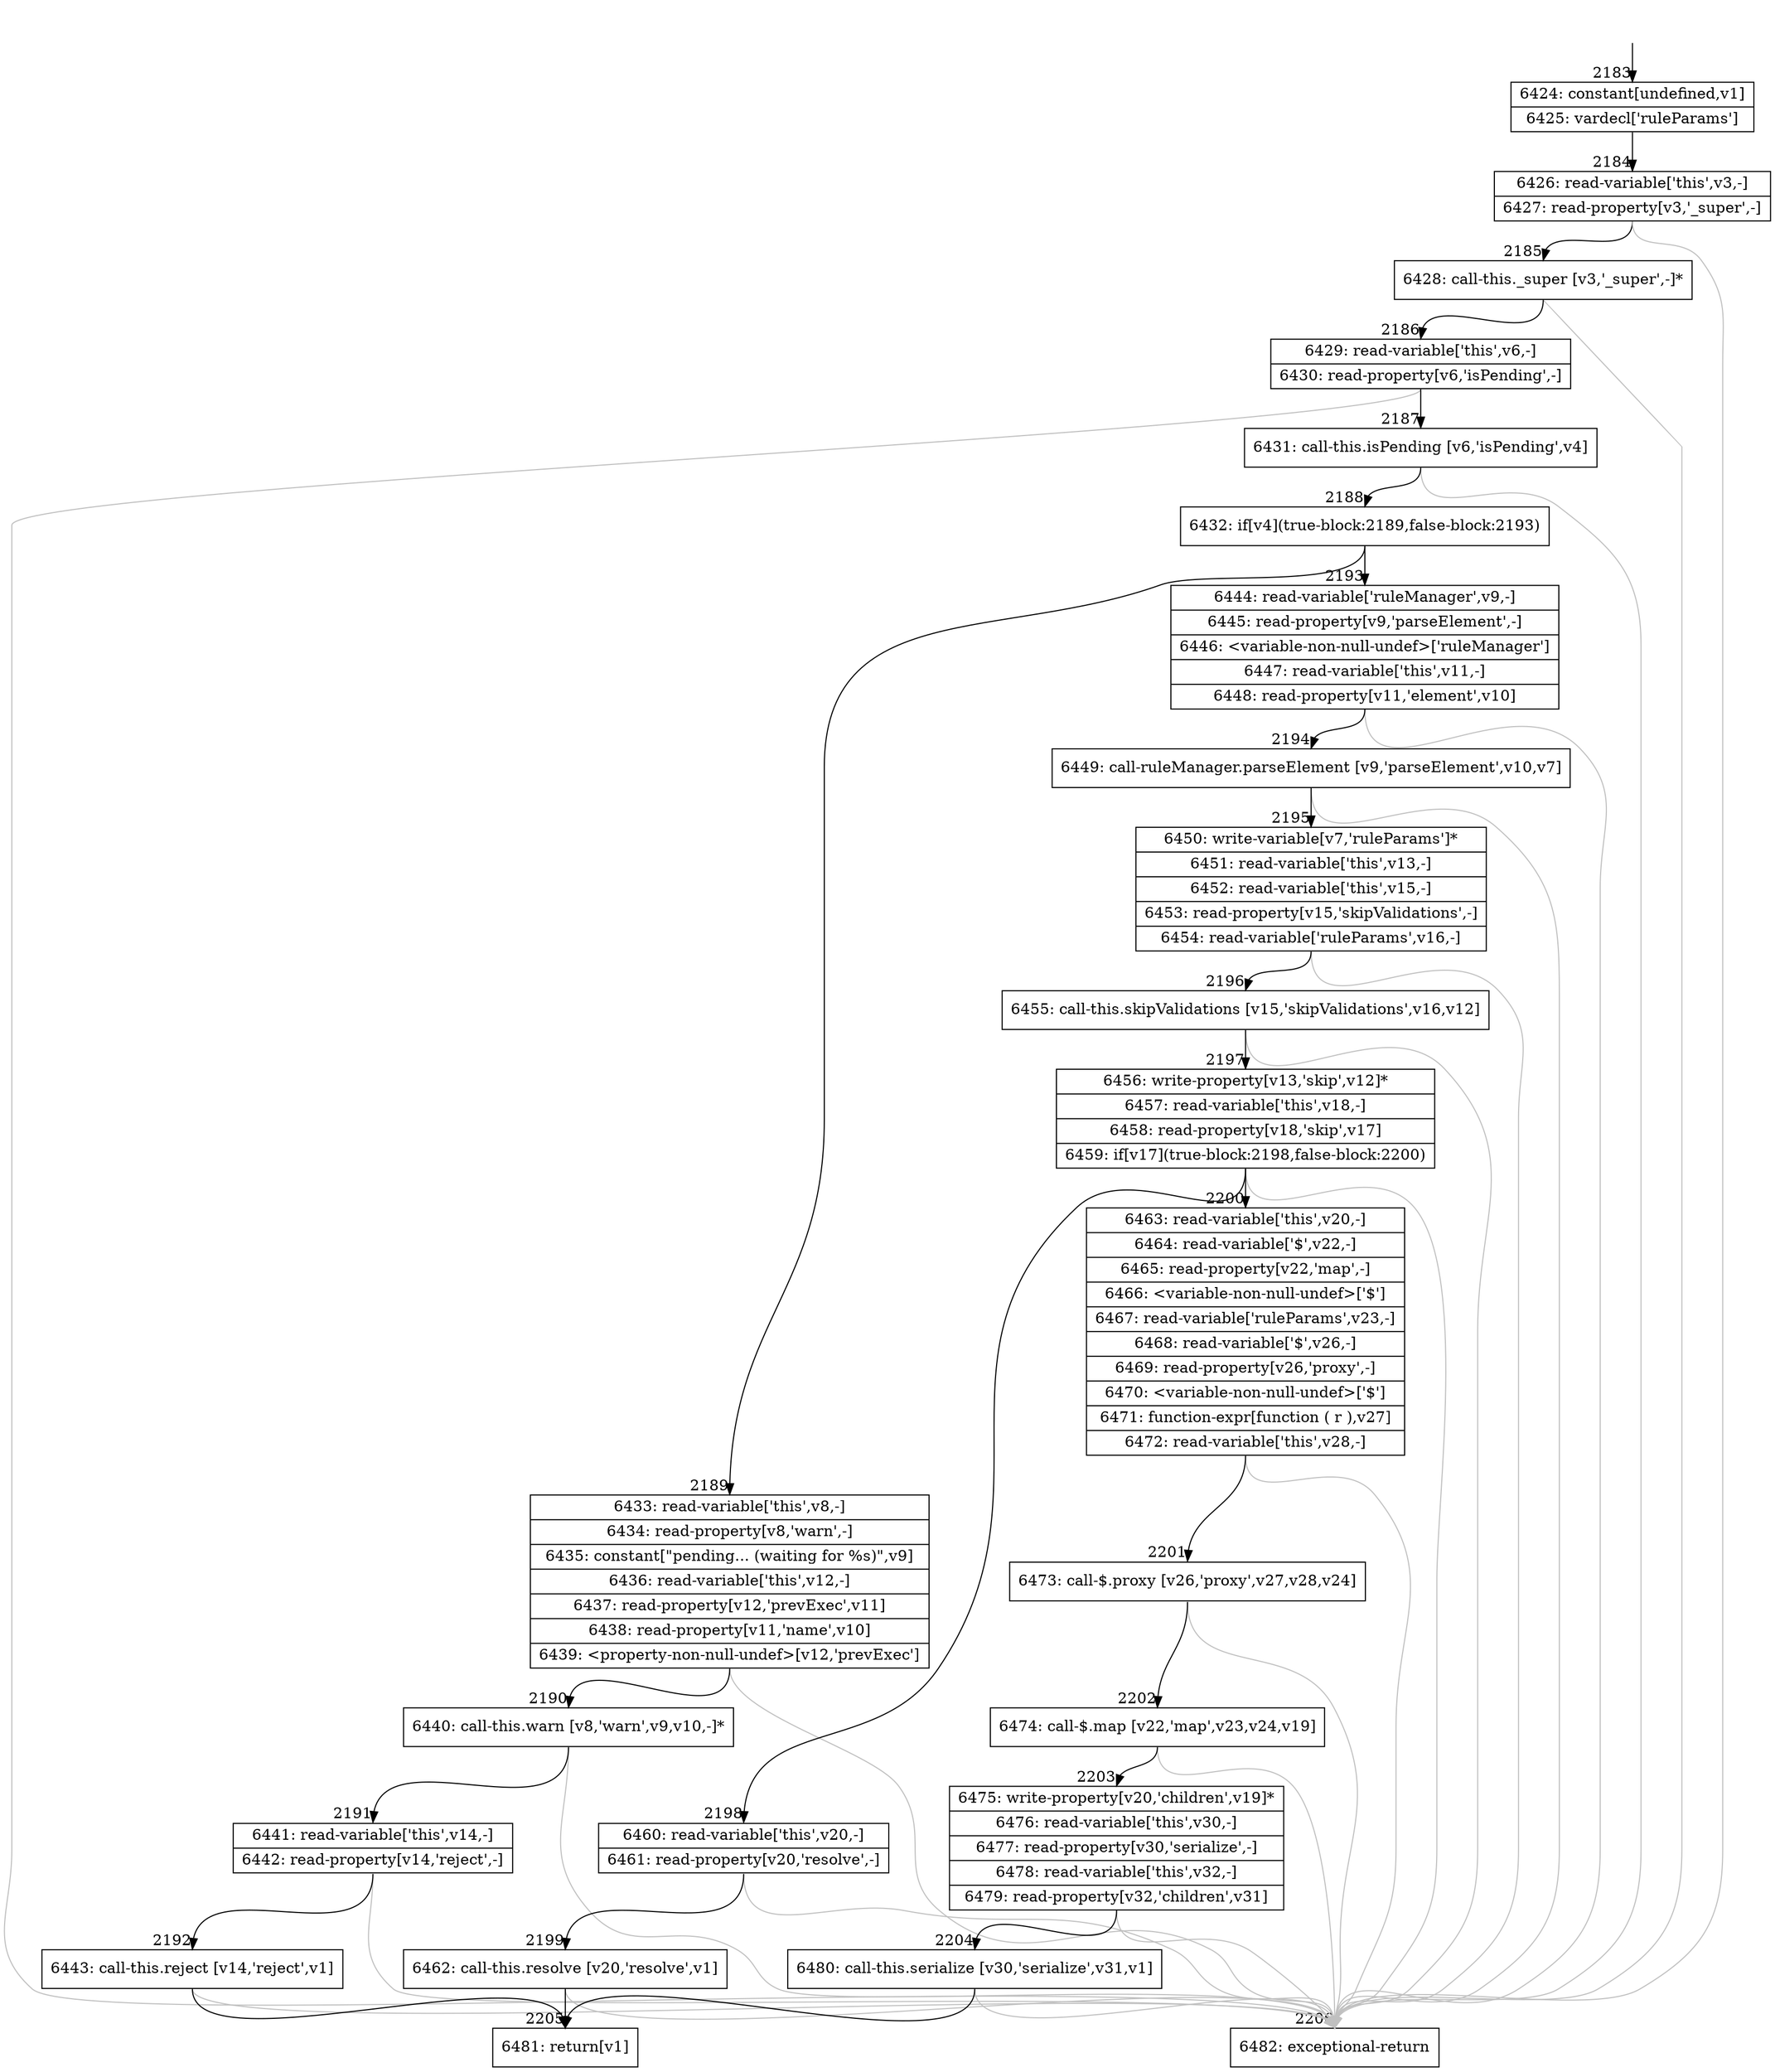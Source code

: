digraph {
rankdir="TD"
BB_entry182[shape=none,label=""];
BB_entry182 -> BB2183 [tailport=s, headport=n, headlabel="    2183"]
BB2183 [shape=record label="{6424: constant[undefined,v1]|6425: vardecl['ruleParams']}" ] 
BB2183 -> BB2184 [tailport=s, headport=n, headlabel="      2184"]
BB2184 [shape=record label="{6426: read-variable['this',v3,-]|6427: read-property[v3,'_super',-]}" ] 
BB2184 -> BB2185 [tailport=s, headport=n, headlabel="      2185"]
BB2184 -> BB2206 [tailport=s, headport=n, color=gray, headlabel="      2206"]
BB2185 [shape=record label="{6428: call-this._super [v3,'_super',-]*}" ] 
BB2185 -> BB2186 [tailport=s, headport=n, headlabel="      2186"]
BB2185 -> BB2206 [tailport=s, headport=n, color=gray]
BB2186 [shape=record label="{6429: read-variable['this',v6,-]|6430: read-property[v6,'isPending',-]}" ] 
BB2186 -> BB2187 [tailport=s, headport=n, headlabel="      2187"]
BB2186 -> BB2206 [tailport=s, headport=n, color=gray]
BB2187 [shape=record label="{6431: call-this.isPending [v6,'isPending',v4]}" ] 
BB2187 -> BB2188 [tailport=s, headport=n, headlabel="      2188"]
BB2187 -> BB2206 [tailport=s, headport=n, color=gray]
BB2188 [shape=record label="{6432: if[v4](true-block:2189,false-block:2193)}" ] 
BB2188 -> BB2189 [tailport=s, headport=n, headlabel="      2189"]
BB2188 -> BB2193 [tailport=s, headport=n, headlabel="      2193"]
BB2189 [shape=record label="{6433: read-variable['this',v8,-]|6434: read-property[v8,'warn',-]|6435: constant[\"pending... (waiting for %s)\",v9]|6436: read-variable['this',v12,-]|6437: read-property[v12,'prevExec',v11]|6438: read-property[v11,'name',v10]|6439: \<property-non-null-undef\>[v12,'prevExec']}" ] 
BB2189 -> BB2190 [tailport=s, headport=n, headlabel="      2190"]
BB2189 -> BB2206 [tailport=s, headport=n, color=gray]
BB2190 [shape=record label="{6440: call-this.warn [v8,'warn',v9,v10,-]*}" ] 
BB2190 -> BB2191 [tailport=s, headport=n, headlabel="      2191"]
BB2190 -> BB2206 [tailport=s, headport=n, color=gray]
BB2191 [shape=record label="{6441: read-variable['this',v14,-]|6442: read-property[v14,'reject',-]}" ] 
BB2191 -> BB2192 [tailport=s, headport=n, headlabel="      2192"]
BB2191 -> BB2206 [tailport=s, headport=n, color=gray]
BB2192 [shape=record label="{6443: call-this.reject [v14,'reject',v1]}" ] 
BB2192 -> BB2205 [tailport=s, headport=n, headlabel="      2205"]
BB2192 -> BB2206 [tailport=s, headport=n, color=gray]
BB2193 [shape=record label="{6444: read-variable['ruleManager',v9,-]|6445: read-property[v9,'parseElement',-]|6446: \<variable-non-null-undef\>['ruleManager']|6447: read-variable['this',v11,-]|6448: read-property[v11,'element',v10]}" ] 
BB2193 -> BB2194 [tailport=s, headport=n, headlabel="      2194"]
BB2193 -> BB2206 [tailport=s, headport=n, color=gray]
BB2194 [shape=record label="{6449: call-ruleManager.parseElement [v9,'parseElement',v10,v7]}" ] 
BB2194 -> BB2195 [tailport=s, headport=n, headlabel="      2195"]
BB2194 -> BB2206 [tailport=s, headport=n, color=gray]
BB2195 [shape=record label="{6450: write-variable[v7,'ruleParams']*|6451: read-variable['this',v13,-]|6452: read-variable['this',v15,-]|6453: read-property[v15,'skipValidations',-]|6454: read-variable['ruleParams',v16,-]}" ] 
BB2195 -> BB2196 [tailport=s, headport=n, headlabel="      2196"]
BB2195 -> BB2206 [tailport=s, headport=n, color=gray]
BB2196 [shape=record label="{6455: call-this.skipValidations [v15,'skipValidations',v16,v12]}" ] 
BB2196 -> BB2197 [tailport=s, headport=n, headlabel="      2197"]
BB2196 -> BB2206 [tailport=s, headport=n, color=gray]
BB2197 [shape=record label="{6456: write-property[v13,'skip',v12]*|6457: read-variable['this',v18,-]|6458: read-property[v18,'skip',v17]|6459: if[v17](true-block:2198,false-block:2200)}" ] 
BB2197 -> BB2198 [tailport=s, headport=n, headlabel="      2198"]
BB2197 -> BB2200 [tailport=s, headport=n, headlabel="      2200"]
BB2197 -> BB2206 [tailport=s, headport=n, color=gray]
BB2198 [shape=record label="{6460: read-variable['this',v20,-]|6461: read-property[v20,'resolve',-]}" ] 
BB2198 -> BB2199 [tailport=s, headport=n, headlabel="      2199"]
BB2198 -> BB2206 [tailport=s, headport=n, color=gray]
BB2199 [shape=record label="{6462: call-this.resolve [v20,'resolve',v1]}" ] 
BB2199 -> BB2205 [tailport=s, headport=n]
BB2199 -> BB2206 [tailport=s, headport=n, color=gray]
BB2200 [shape=record label="{6463: read-variable['this',v20,-]|6464: read-variable['$',v22,-]|6465: read-property[v22,'map',-]|6466: \<variable-non-null-undef\>['$']|6467: read-variable['ruleParams',v23,-]|6468: read-variable['$',v26,-]|6469: read-property[v26,'proxy',-]|6470: \<variable-non-null-undef\>['$']|6471: function-expr[function ( r ),v27]|6472: read-variable['this',v28,-]}" ] 
BB2200 -> BB2201 [tailport=s, headport=n, headlabel="      2201"]
BB2200 -> BB2206 [tailport=s, headport=n, color=gray]
BB2201 [shape=record label="{6473: call-$.proxy [v26,'proxy',v27,v28,v24]}" ] 
BB2201 -> BB2202 [tailport=s, headport=n, headlabel="      2202"]
BB2201 -> BB2206 [tailport=s, headport=n, color=gray]
BB2202 [shape=record label="{6474: call-$.map [v22,'map',v23,v24,v19]}" ] 
BB2202 -> BB2203 [tailport=s, headport=n, headlabel="      2203"]
BB2202 -> BB2206 [tailport=s, headport=n, color=gray]
BB2203 [shape=record label="{6475: write-property[v20,'children',v19]*|6476: read-variable['this',v30,-]|6477: read-property[v30,'serialize',-]|6478: read-variable['this',v32,-]|6479: read-property[v32,'children',v31]}" ] 
BB2203 -> BB2204 [tailport=s, headport=n, headlabel="      2204"]
BB2203 -> BB2206 [tailport=s, headport=n, color=gray]
BB2204 [shape=record label="{6480: call-this.serialize [v30,'serialize',v31,v1]}" ] 
BB2204 -> BB2205 [tailport=s, headport=n]
BB2204 -> BB2206 [tailport=s, headport=n, color=gray]
BB2205 [shape=record label="{6481: return[v1]}" ] 
BB2206 [shape=record label="{6482: exceptional-return}" ] 
//#$~ 1974
}
